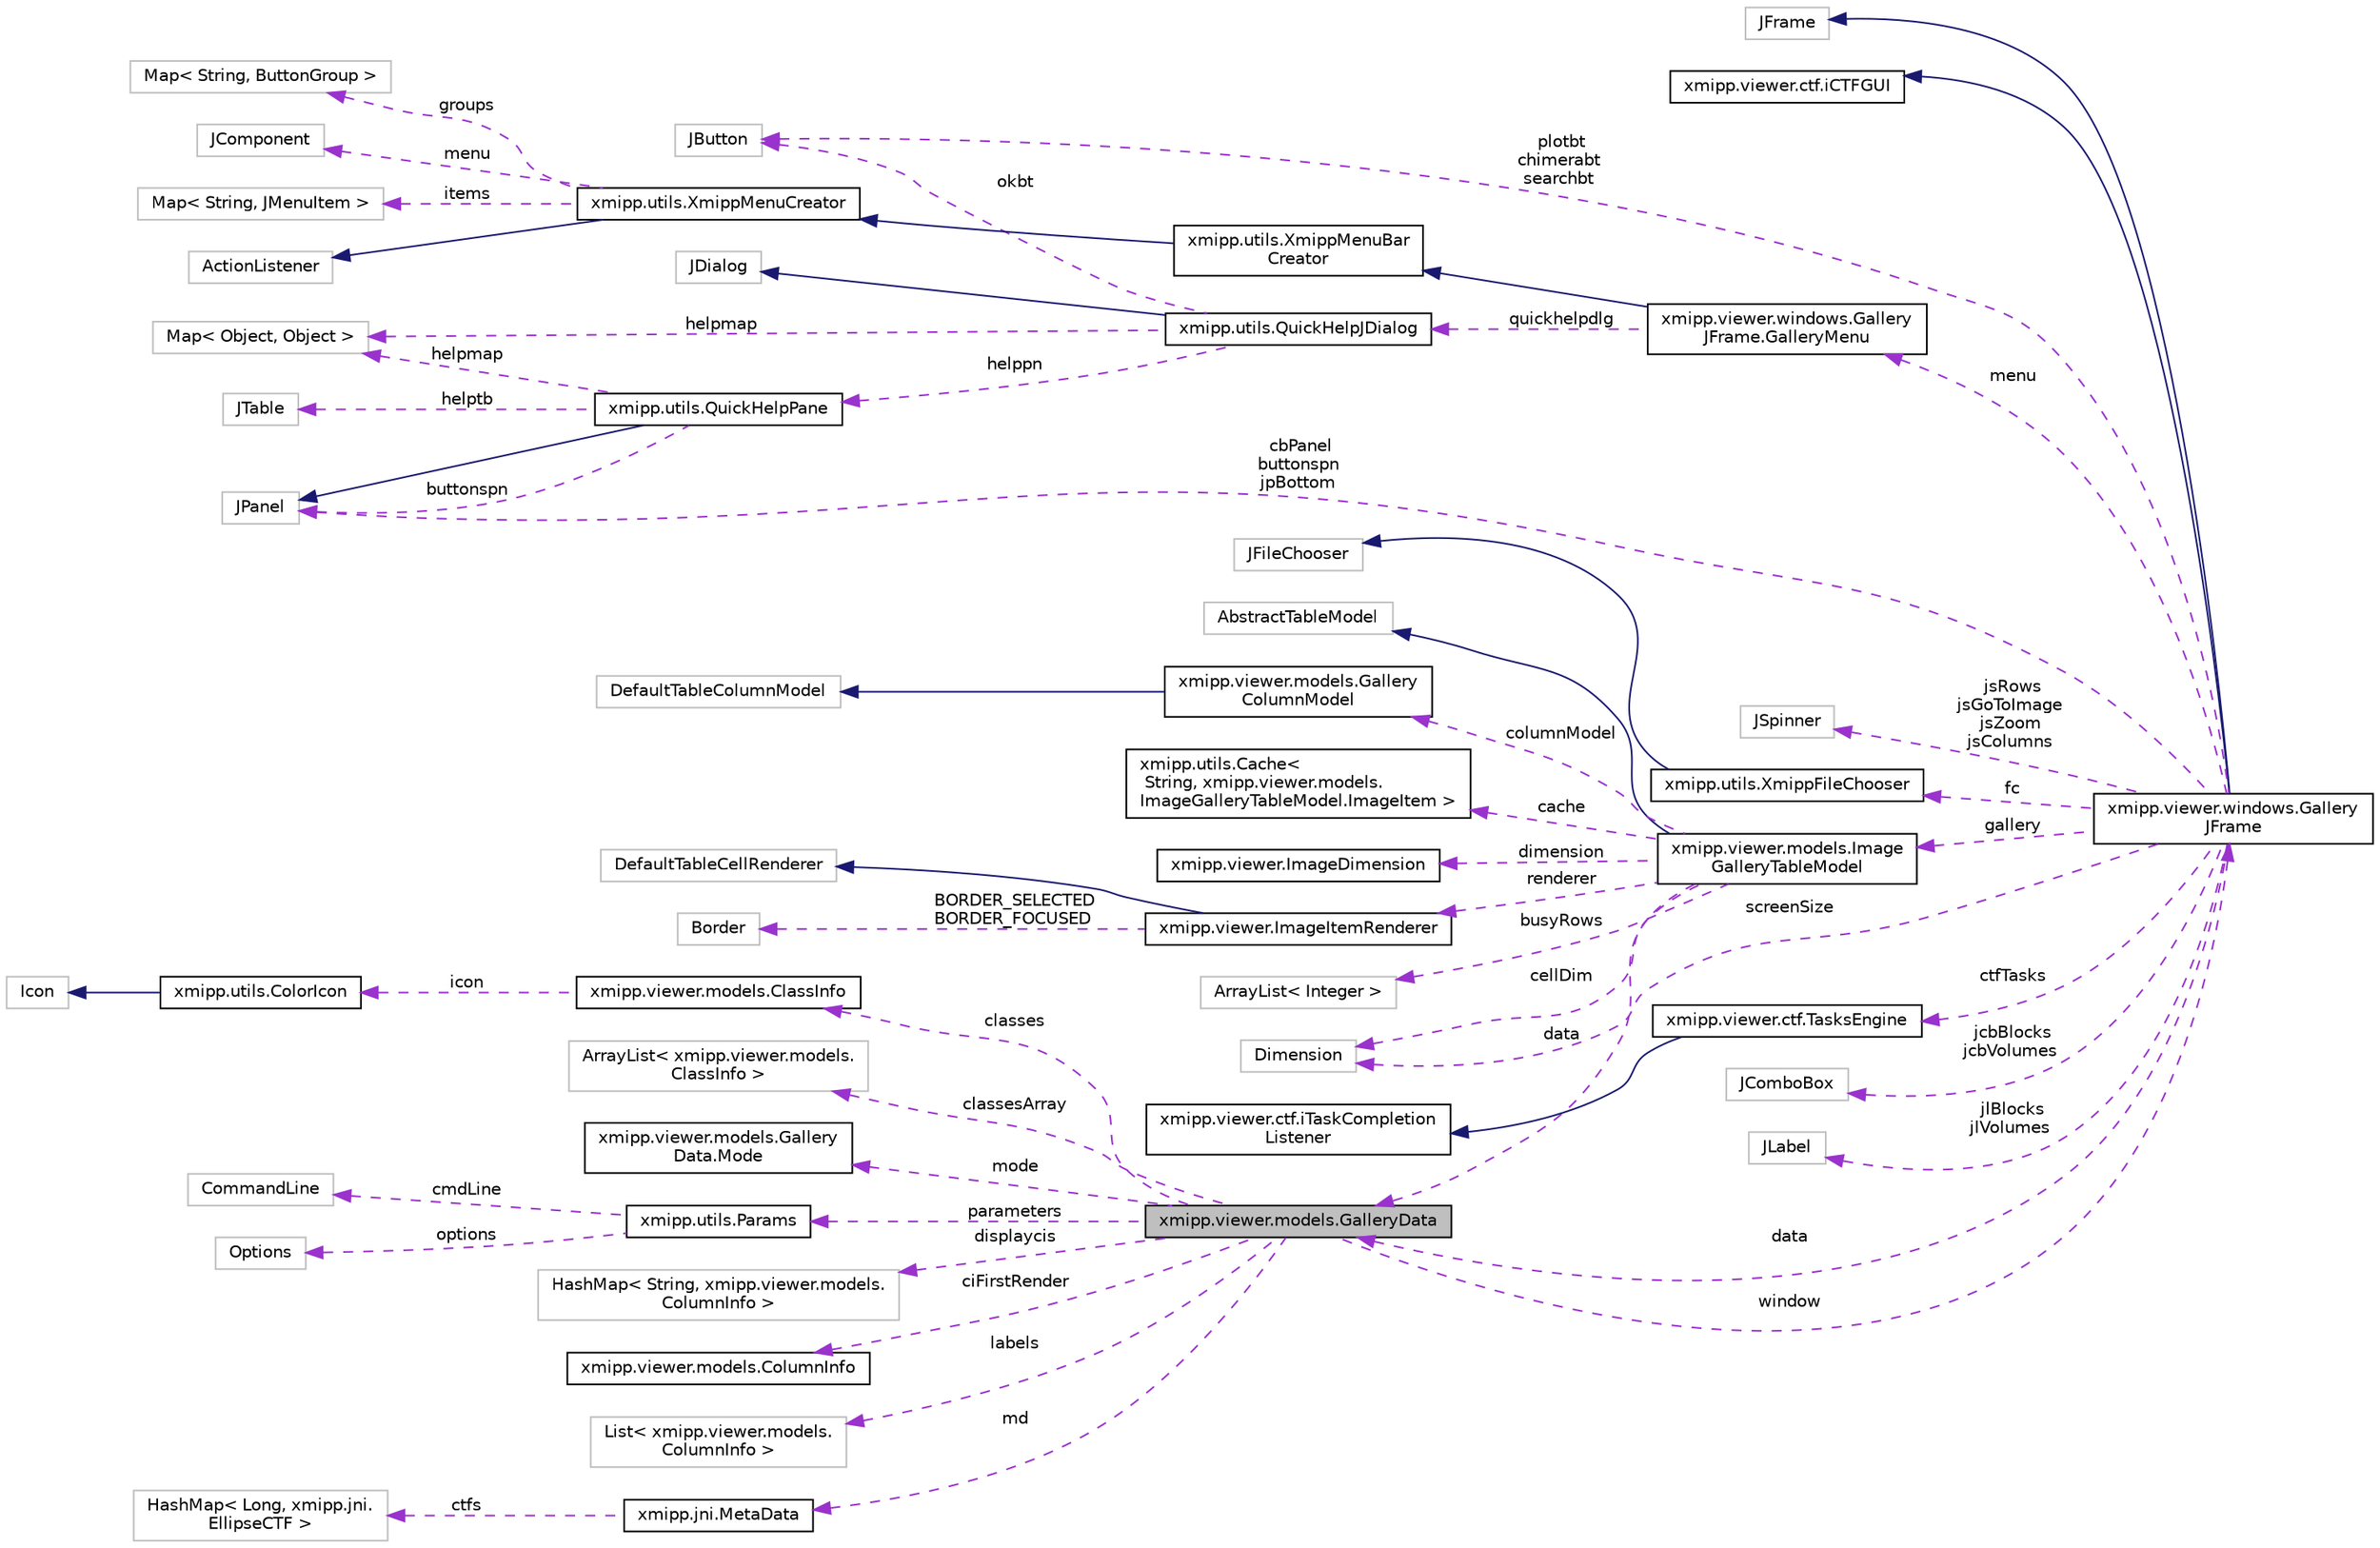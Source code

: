 digraph "xmipp.viewer.models.GalleryData"
{
  edge [fontname="Helvetica",fontsize="10",labelfontname="Helvetica",labelfontsize="10"];
  node [fontname="Helvetica",fontsize="10",shape=record];
  rankdir="LR";
  Node2 [label="xmipp.viewer.models.GalleryData",height=0.2,width=0.4,color="black", fillcolor="grey75", style="filled", fontcolor="black"];
  Node3 -> Node2 [dir="back",color="darkorchid3",fontsize="10",style="dashed",label=" displaycis" ,fontname="Helvetica"];
  Node3 [label="HashMap\< String, xmipp.viewer.models.\lColumnInfo \>",height=0.2,width=0.4,color="grey75", fillcolor="white", style="filled"];
  Node4 -> Node2 [dir="back",color="darkorchid3",fontsize="10",style="dashed",label=" window" ,fontname="Helvetica"];
  Node4 [label="xmipp.viewer.windows.Gallery\lJFrame",height=0.2,width=0.4,color="black", fillcolor="white", style="filled",URL="$classxmipp_1_1viewer_1_1windows_1_1GalleryJFrame.html"];
  Node5 -> Node4 [dir="back",color="midnightblue",fontsize="10",style="solid",fontname="Helvetica"];
  Node5 [label="JFrame",height=0.2,width=0.4,color="grey75", fillcolor="white", style="filled"];
  Node6 -> Node4 [dir="back",color="midnightblue",fontsize="10",style="solid",fontname="Helvetica"];
  Node6 [label="xmipp.viewer.ctf.iCTFGUI",height=0.2,width=0.4,color="black", fillcolor="white", style="filled",URL="$interfacexmipp_1_1viewer_1_1ctf_1_1iCTFGUI.html"];
  Node7 -> Node4 [dir="back",color="darkorchid3",fontsize="10",style="dashed",label=" plotbt\nchimerabt\nsearchbt" ,fontname="Helvetica"];
  Node7 [label="JButton",height=0.2,width=0.4,color="grey75", fillcolor="white", style="filled"];
  Node8 -> Node4 [dir="back",color="darkorchid3",fontsize="10",style="dashed",label=" jsRows\njsGoToImage\njsZoom\njsColumns" ,fontname="Helvetica"];
  Node8 [label="JSpinner",height=0.2,width=0.4,color="grey75", fillcolor="white", style="filled"];
  Node9 -> Node4 [dir="back",color="darkorchid3",fontsize="10",style="dashed",label=" fc" ,fontname="Helvetica"];
  Node9 [label="xmipp.utils.XmippFileChooser",height=0.2,width=0.4,color="black", fillcolor="white", style="filled",URL="$classxmipp_1_1utils_1_1XmippFileChooser.html"];
  Node10 -> Node9 [dir="back",color="midnightblue",fontsize="10",style="solid",fontname="Helvetica"];
  Node10 [label="JFileChooser",height=0.2,width=0.4,color="grey75", fillcolor="white", style="filled"];
  Node11 -> Node4 [dir="back",color="darkorchid3",fontsize="10",style="dashed",label=" gallery" ,fontname="Helvetica"];
  Node11 [label="xmipp.viewer.models.Image\lGalleryTableModel",height=0.2,width=0.4,color="black", fillcolor="white", style="filled",URL="$classxmipp_1_1viewer_1_1models_1_1ImageGalleryTableModel.html"];
  Node12 -> Node11 [dir="back",color="midnightblue",fontsize="10",style="solid",fontname="Helvetica"];
  Node12 [label="AbstractTableModel",height=0.2,width=0.4,color="grey75", fillcolor="white", style="filled"];
  Node13 -> Node11 [dir="back",color="darkorchid3",fontsize="10",style="dashed",label=" columnModel" ,fontname="Helvetica"];
  Node13 [label="xmipp.viewer.models.Gallery\lColumnModel",height=0.2,width=0.4,color="black", fillcolor="white", style="filled",URL="$classxmipp_1_1viewer_1_1models_1_1GalleryColumnModel.html"];
  Node14 -> Node13 [dir="back",color="midnightblue",fontsize="10",style="solid",fontname="Helvetica"];
  Node14 [label="DefaultTableColumnModel",height=0.2,width=0.4,color="grey75", fillcolor="white", style="filled"];
  Node15 -> Node11 [dir="back",color="darkorchid3",fontsize="10",style="dashed",label=" cache" ,fontname="Helvetica"];
  Node15 [label="xmipp.utils.Cache\<\l String, xmipp.viewer.models.\lImageGalleryTableModel.ImageItem \>",height=0.2,width=0.4,color="black", fillcolor="white", style="filled",URL="$classxmipp_1_1utils_1_1Cache.html"];
  Node16 -> Node11 [dir="back",color="darkorchid3",fontsize="10",style="dashed",label=" dimension" ,fontname="Helvetica"];
  Node16 [label="xmipp.viewer.ImageDimension",height=0.2,width=0.4,color="black", fillcolor="white", style="filled",URL="$classxmipp_1_1viewer_1_1ImageDimension.html"];
  Node17 -> Node11 [dir="back",color="darkorchid3",fontsize="10",style="dashed",label=" renderer" ,fontname="Helvetica"];
  Node17 [label="xmipp.viewer.ImageItemRenderer",height=0.2,width=0.4,color="black", fillcolor="white", style="filled",URL="$classxmipp_1_1viewer_1_1ImageItemRenderer.html"];
  Node18 -> Node17 [dir="back",color="midnightblue",fontsize="10",style="solid",fontname="Helvetica"];
  Node18 [label="DefaultTableCellRenderer",height=0.2,width=0.4,color="grey75", fillcolor="white", style="filled"];
  Node19 -> Node17 [dir="back",color="darkorchid3",fontsize="10",style="dashed",label=" BORDER_SELECTED\nBORDER_FOCUSED" ,fontname="Helvetica"];
  Node19 [label="Border",height=0.2,width=0.4,color="grey75", fillcolor="white", style="filled"];
  Node20 -> Node11 [dir="back",color="darkorchid3",fontsize="10",style="dashed",label=" busyRows" ,fontname="Helvetica"];
  Node20 [label="ArrayList\< Integer \>",height=0.2,width=0.4,color="grey75", fillcolor="white", style="filled"];
  Node21 -> Node11 [dir="back",color="darkorchid3",fontsize="10",style="dashed",label=" cellDim" ,fontname="Helvetica"];
  Node21 [label="Dimension",height=0.2,width=0.4,color="grey75", fillcolor="white", style="filled"];
  Node2 -> Node11 [dir="back",color="darkorchid3",fontsize="10",style="dashed",label=" data" ,fontname="Helvetica"];
  Node21 -> Node4 [dir="back",color="darkorchid3",fontsize="10",style="dashed",label=" screenSize" ,fontname="Helvetica"];
  Node22 -> Node4 [dir="back",color="darkorchid3",fontsize="10",style="dashed",label=" ctfTasks" ,fontname="Helvetica"];
  Node22 [label="xmipp.viewer.ctf.TasksEngine",height=0.2,width=0.4,color="black", fillcolor="white", style="filled",URL="$classxmipp_1_1viewer_1_1ctf_1_1TasksEngine.html"];
  Node23 -> Node22 [dir="back",color="midnightblue",fontsize="10",style="solid",fontname="Helvetica"];
  Node23 [label="xmipp.viewer.ctf.iTaskCompletion\lListener",height=0.2,width=0.4,color="black", fillcolor="white", style="filled",URL="$interfacexmipp_1_1viewer_1_1ctf_1_1iTaskCompletionListener.html"];
  Node24 -> Node4 [dir="back",color="darkorchid3",fontsize="10",style="dashed",label=" jcbBlocks\njcbVolumes" ,fontname="Helvetica"];
  Node24 [label="JComboBox",height=0.2,width=0.4,color="grey75", fillcolor="white", style="filled"];
  Node25 -> Node4 [dir="back",color="darkorchid3",fontsize="10",style="dashed",label=" jlBlocks\njlVolumes" ,fontname="Helvetica"];
  Node25 [label="JLabel",height=0.2,width=0.4,color="grey75", fillcolor="white", style="filled"];
  Node26 -> Node4 [dir="back",color="darkorchid3",fontsize="10",style="dashed",label=" cbPanel\nbuttonspn\njpBottom" ,fontname="Helvetica"];
  Node26 [label="JPanel",height=0.2,width=0.4,color="grey75", fillcolor="white", style="filled"];
  Node2 -> Node4 [dir="back",color="darkorchid3",fontsize="10",style="dashed",label=" data" ,fontname="Helvetica"];
  Node27 -> Node4 [dir="back",color="darkorchid3",fontsize="10",style="dashed",label=" menu" ,fontname="Helvetica"];
  Node27 [label="xmipp.viewer.windows.Gallery\lJFrame.GalleryMenu",height=0.2,width=0.4,color="black", fillcolor="white", style="filled",URL="$classxmipp_1_1viewer_1_1windows_1_1GalleryJFrame_1_1GalleryMenu.html"];
  Node28 -> Node27 [dir="back",color="midnightblue",fontsize="10",style="solid",fontname="Helvetica"];
  Node28 [label="xmipp.utils.XmippMenuBar\lCreator",height=0.2,width=0.4,color="black", fillcolor="white", style="filled",URL="$classxmipp_1_1utils_1_1XmippMenuBarCreator.html"];
  Node29 -> Node28 [dir="back",color="midnightblue",fontsize="10",style="solid",fontname="Helvetica"];
  Node29 [label="xmipp.utils.XmippMenuCreator",height=0.2,width=0.4,color="black", fillcolor="white", style="filled",URL="$classxmipp_1_1utils_1_1XmippMenuCreator.html"];
  Node30 -> Node29 [dir="back",color="midnightblue",fontsize="10",style="solid",fontname="Helvetica"];
  Node30 [label="ActionListener",height=0.2,width=0.4,color="grey75", fillcolor="white", style="filled"];
  Node31 -> Node29 [dir="back",color="darkorchid3",fontsize="10",style="dashed",label=" groups" ,fontname="Helvetica"];
  Node31 [label="Map\< String, ButtonGroup \>",height=0.2,width=0.4,color="grey75", fillcolor="white", style="filled"];
  Node32 -> Node29 [dir="back",color="darkorchid3",fontsize="10",style="dashed",label=" menu" ,fontname="Helvetica"];
  Node32 [label="JComponent",height=0.2,width=0.4,color="grey75", fillcolor="white", style="filled"];
  Node33 -> Node29 [dir="back",color="darkorchid3",fontsize="10",style="dashed",label=" items" ,fontname="Helvetica"];
  Node33 [label="Map\< String, JMenuItem \>",height=0.2,width=0.4,color="grey75", fillcolor="white", style="filled"];
  Node34 -> Node27 [dir="back",color="darkorchid3",fontsize="10",style="dashed",label=" quickhelpdlg" ,fontname="Helvetica"];
  Node34 [label="xmipp.utils.QuickHelpJDialog",height=0.2,width=0.4,color="black", fillcolor="white", style="filled",URL="$classxmipp_1_1utils_1_1QuickHelpJDialog.html"];
  Node35 -> Node34 [dir="back",color="midnightblue",fontsize="10",style="solid",fontname="Helvetica"];
  Node35 [label="JDialog",height=0.2,width=0.4,color="grey75", fillcolor="white", style="filled"];
  Node7 -> Node34 [dir="back",color="darkorchid3",fontsize="10",style="dashed",label=" okbt" ,fontname="Helvetica"];
  Node36 -> Node34 [dir="back",color="darkorchid3",fontsize="10",style="dashed",label=" helppn" ,fontname="Helvetica"];
  Node36 [label="xmipp.utils.QuickHelpPane",height=0.2,width=0.4,color="black", fillcolor="white", style="filled",URL="$classxmipp_1_1utils_1_1QuickHelpPane.html"];
  Node26 -> Node36 [dir="back",color="midnightblue",fontsize="10",style="solid",fontname="Helvetica"];
  Node37 -> Node36 [dir="back",color="darkorchid3",fontsize="10",style="dashed",label=" helptb" ,fontname="Helvetica"];
  Node37 [label="JTable",height=0.2,width=0.4,color="grey75", fillcolor="white", style="filled"];
  Node26 -> Node36 [dir="back",color="darkorchid3",fontsize="10",style="dashed",label=" buttonspn" ,fontname="Helvetica"];
  Node38 -> Node36 [dir="back",color="darkorchid3",fontsize="10",style="dashed",label=" helpmap" ,fontname="Helvetica"];
  Node38 [label="Map\< Object, Object \>",height=0.2,width=0.4,color="grey75", fillcolor="white", style="filled"];
  Node38 -> Node34 [dir="back",color="darkorchid3",fontsize="10",style="dashed",label=" helpmap" ,fontname="Helvetica"];
  Node39 -> Node2 [dir="back",color="darkorchid3",fontsize="10",style="dashed",label=" ciFirstRender" ,fontname="Helvetica"];
  Node39 [label="xmipp.viewer.models.ColumnInfo",height=0.2,width=0.4,color="black", fillcolor="white", style="filled",URL="$classxmipp_1_1viewer_1_1models_1_1ColumnInfo.html"];
  Node40 -> Node2 [dir="back",color="darkorchid3",fontsize="10",style="dashed",label=" labels" ,fontname="Helvetica"];
  Node40 [label="List\< xmipp.viewer.models.\lColumnInfo \>",height=0.2,width=0.4,color="grey75", fillcolor="white", style="filled"];
  Node41 -> Node2 [dir="back",color="darkorchid3",fontsize="10",style="dashed",label=" md" ,fontname="Helvetica"];
  Node41 [label="xmipp.jni.MetaData",height=0.2,width=0.4,color="black", fillcolor="white", style="filled",URL="$classxmipp_1_1jni_1_1MetaData.html"];
  Node42 -> Node41 [dir="back",color="darkorchid3",fontsize="10",style="dashed",label=" ctfs" ,fontname="Helvetica"];
  Node42 [label="HashMap\< Long, xmipp.jni.\lEllipseCTF \>",height=0.2,width=0.4,color="grey75", fillcolor="white", style="filled"];
  Node43 -> Node2 [dir="back",color="darkorchid3",fontsize="10",style="dashed",label=" classes" ,fontname="Helvetica"];
  Node43 [label="xmipp.viewer.models.ClassInfo",height=0.2,width=0.4,color="black", fillcolor="white", style="filled",URL="$classxmipp_1_1viewer_1_1models_1_1ClassInfo.html"];
  Node44 -> Node43 [dir="back",color="darkorchid3",fontsize="10",style="dashed",label=" icon" ,fontname="Helvetica"];
  Node44 [label="xmipp.utils.ColorIcon",height=0.2,width=0.4,color="black", fillcolor="white", style="filled",URL="$classxmipp_1_1utils_1_1ColorIcon.html"];
  Node45 -> Node44 [dir="back",color="midnightblue",fontsize="10",style="solid",fontname="Helvetica"];
  Node45 [label="Icon",height=0.2,width=0.4,color="grey75", fillcolor="white", style="filled"];
  Node46 -> Node2 [dir="back",color="darkorchid3",fontsize="10",style="dashed",label=" classesArray" ,fontname="Helvetica"];
  Node46 [label="ArrayList\< xmipp.viewer.models.\lClassInfo \>",height=0.2,width=0.4,color="grey75", fillcolor="white", style="filled"];
  Node47 -> Node2 [dir="back",color="darkorchid3",fontsize="10",style="dashed",label=" mode" ,fontname="Helvetica"];
  Node47 [label="xmipp.viewer.models.Gallery\lData.Mode",height=0.2,width=0.4,color="black", fillcolor="white", style="filled",URL="$enumxmipp_1_1viewer_1_1models_1_1GalleryData_1_1Mode.html"];
  Node48 -> Node2 [dir="back",color="darkorchid3",fontsize="10",style="dashed",label=" parameters" ,fontname="Helvetica"];
  Node48 [label="xmipp.utils.Params",height=0.2,width=0.4,color="black", fillcolor="white", style="filled",URL="$classxmipp_1_1utils_1_1Params.html"];
  Node49 -> Node48 [dir="back",color="darkorchid3",fontsize="10",style="dashed",label=" options" ,fontname="Helvetica"];
  Node49 [label="Options",height=0.2,width=0.4,color="grey75", fillcolor="white", style="filled"];
  Node50 -> Node48 [dir="back",color="darkorchid3",fontsize="10",style="dashed",label=" cmdLine" ,fontname="Helvetica"];
  Node50 [label="CommandLine",height=0.2,width=0.4,color="grey75", fillcolor="white", style="filled"];
}
